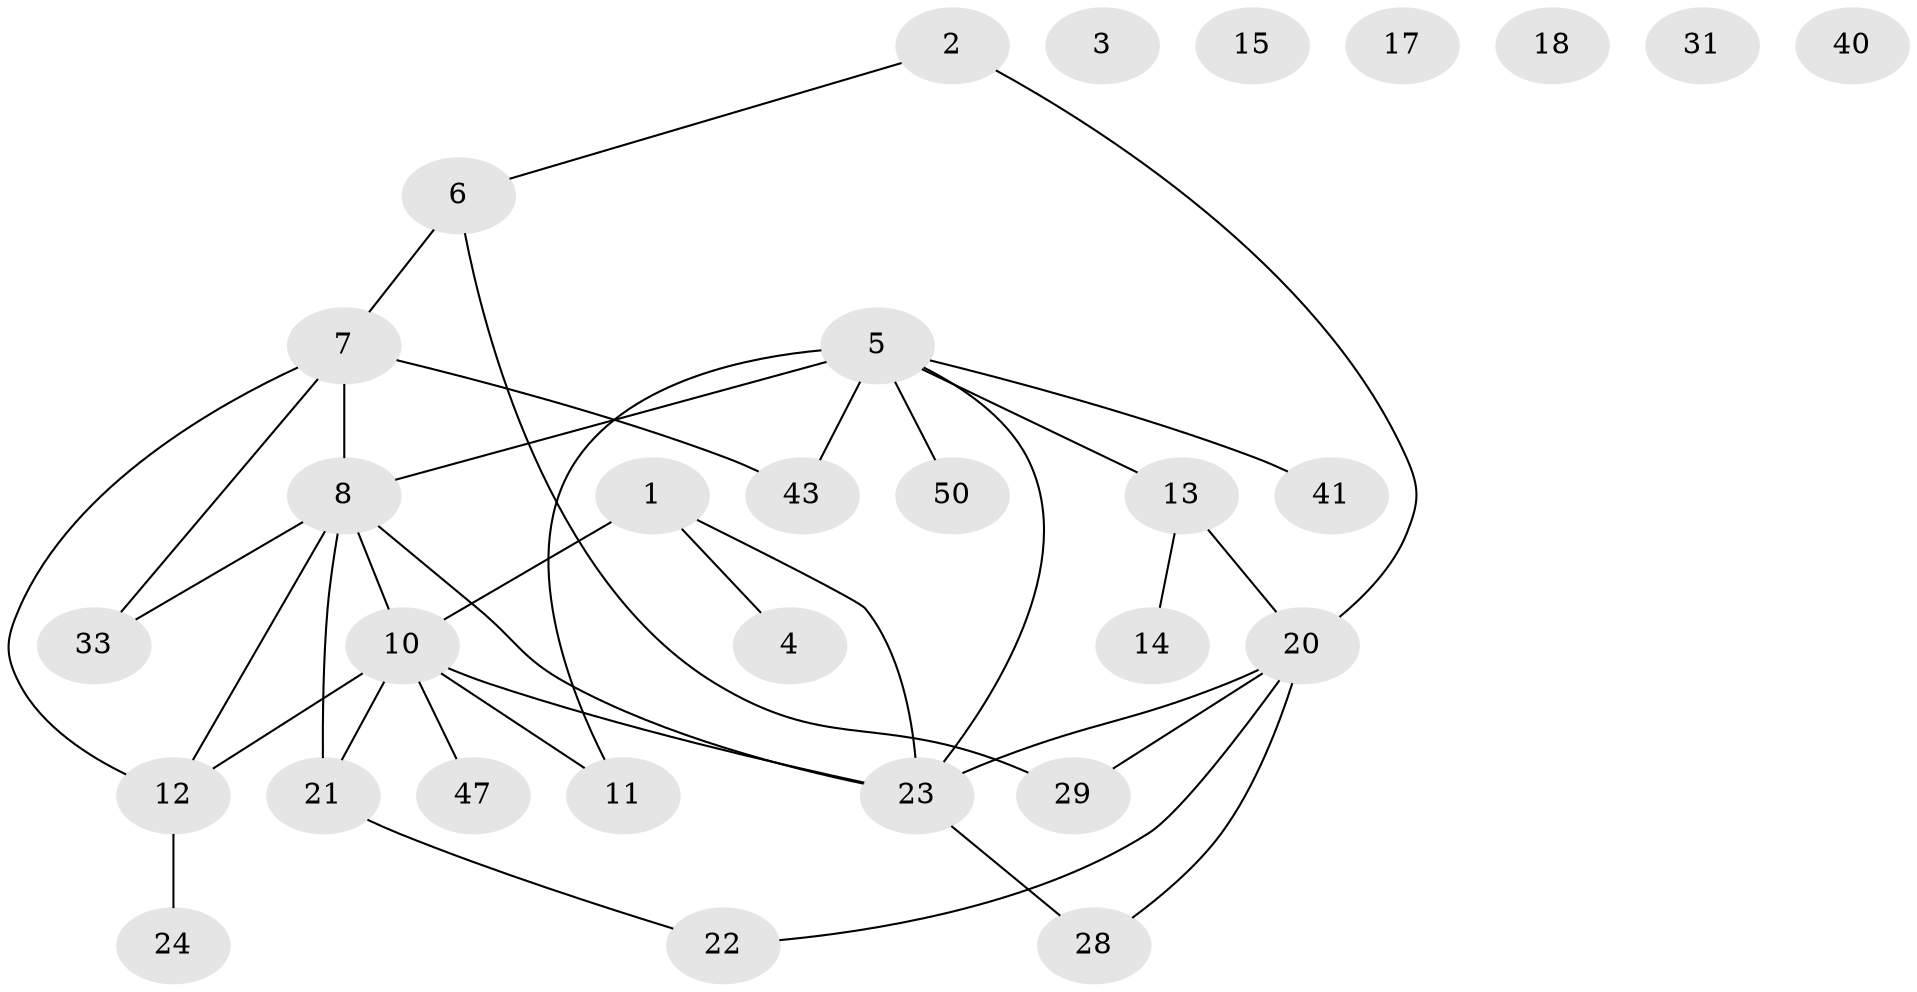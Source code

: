 // original degree distribution, {4: 0.11764705882352941, 2: 0.19607843137254902, 0: 0.09803921568627451, 1: 0.21568627450980393, 3: 0.27450980392156865, 5: 0.09803921568627451}
// Generated by graph-tools (version 1.1) at 2025/16/03/04/25 18:16:28]
// undirected, 30 vertices, 37 edges
graph export_dot {
graph [start="1"]
  node [color=gray90,style=filled];
  1 [super="+9"];
  2;
  3;
  4;
  5 [super="+35+25"];
  6 [super="+19"];
  7;
  8 [super="+30+46+44"];
  10 [super="+16"];
  11;
  12;
  13;
  14;
  15;
  17;
  18;
  20 [super="+34"];
  21;
  22 [super="+26"];
  23 [super="+39"];
  24;
  28;
  29;
  31 [super="+36"];
  33;
  40;
  41 [super="+49"];
  43;
  47;
  50;
  1 -- 4;
  1 -- 23;
  1 -- 10 [weight=2];
  2 -- 6;
  2 -- 20;
  5 -- 11;
  5 -- 50;
  5 -- 43;
  5 -- 8 [weight=2];
  5 -- 41;
  5 -- 13;
  5 -- 23;
  6 -- 29;
  6 -- 7;
  7 -- 12;
  7 -- 33;
  7 -- 43;
  7 -- 8;
  8 -- 33;
  8 -- 21;
  8 -- 12;
  8 -- 10;
  8 -- 23;
  10 -- 11 [weight=2];
  10 -- 12;
  10 -- 23;
  10 -- 21;
  10 -- 47;
  12 -- 24;
  13 -- 14;
  13 -- 20;
  20 -- 28;
  20 -- 29;
  20 -- 22;
  20 -- 23;
  21 -- 22;
  23 -- 28;
}
